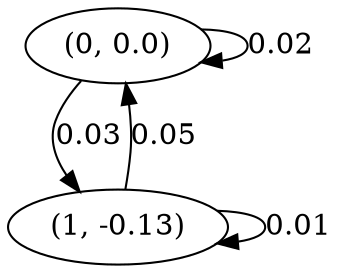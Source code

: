 digraph {
    0 [ label = "(0, 0.0)" ]
    1 [ label = "(1, -0.13)" ]
    0 -> 0 [ label = "0.02" ]
    1 -> 1 [ label = "0.01" ]
    1 -> 0 [ label = "0.05" ]
    0 -> 1 [ label = "0.03" ]
}

